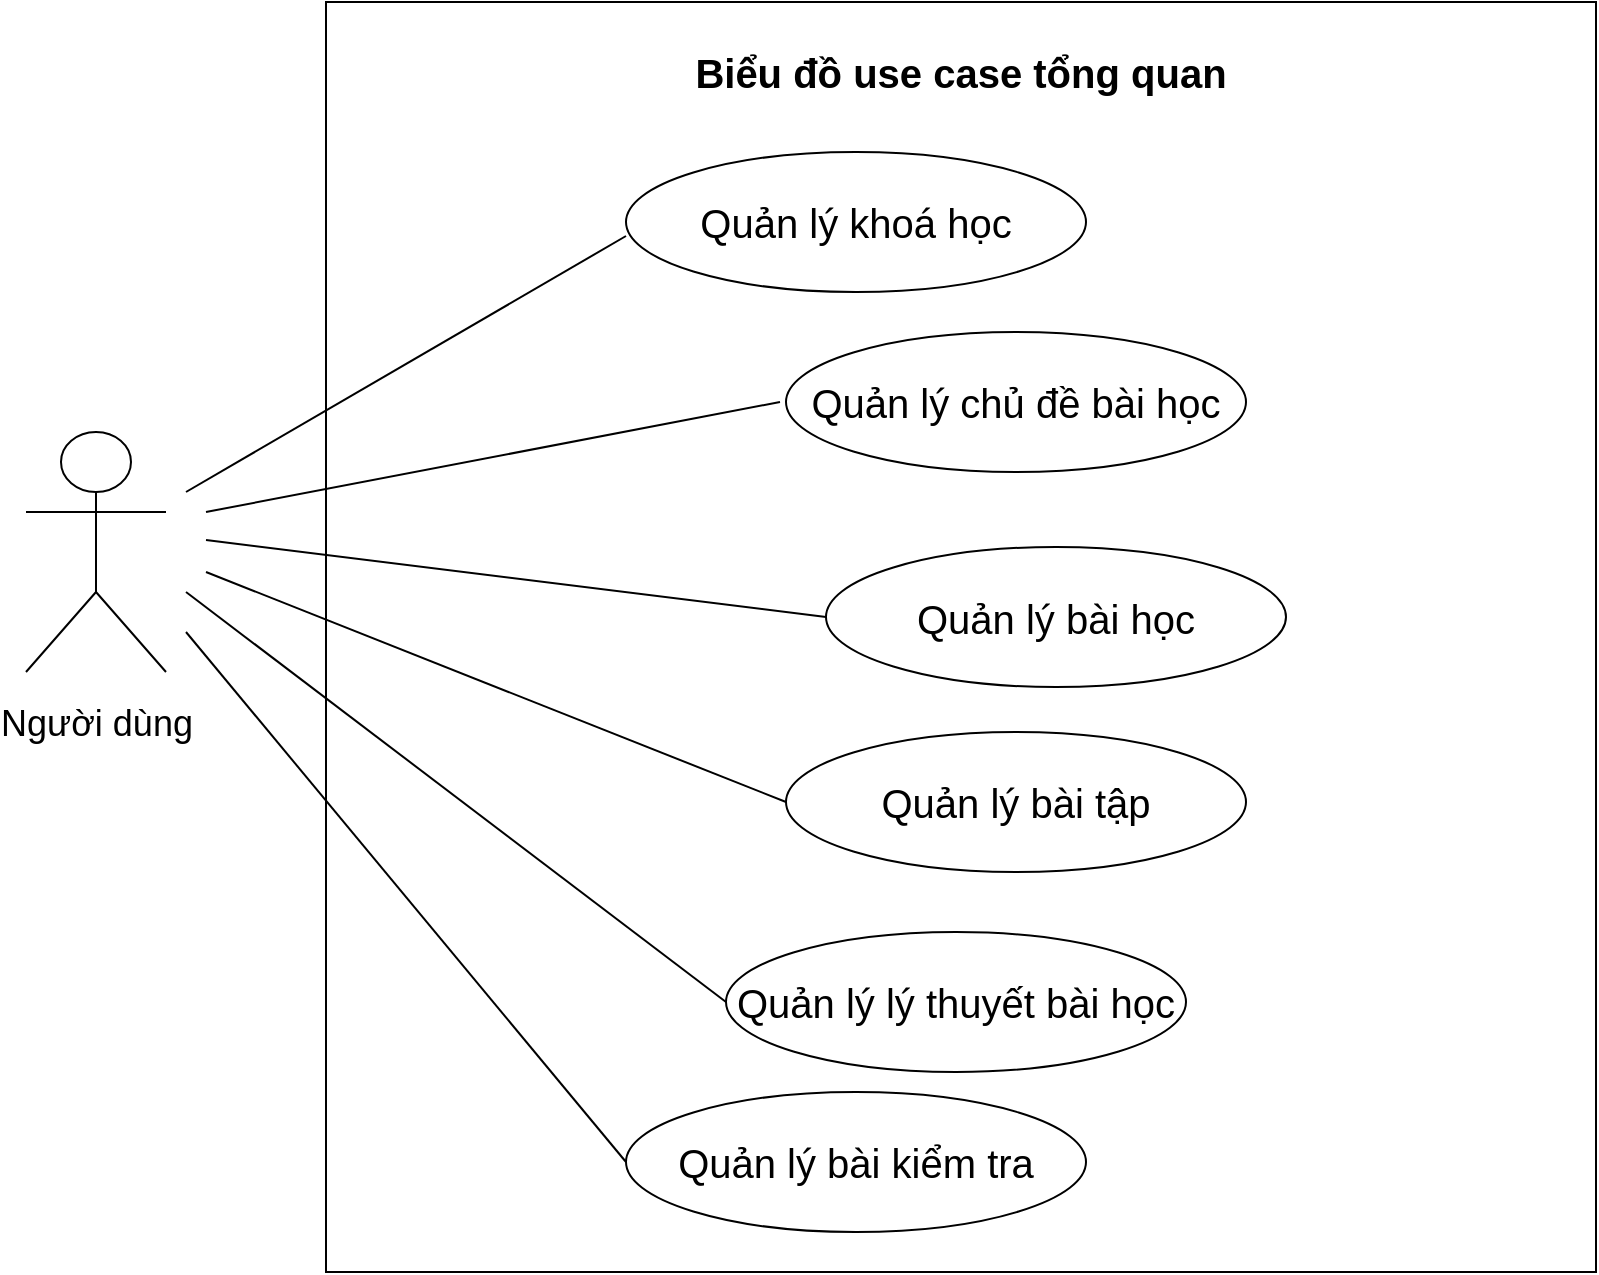 <mxfile version="14.7.1" type="github" pages="3">
  <diagram id="whfnYBVNKAkleeC9wQLp" name="Usecase tổng quan">
    <mxGraphModel dx="1422" dy="762" grid="1" gridSize="10" guides="1" tooltips="1" connect="1" arrows="1" fold="1" page="1" pageScale="1" pageWidth="827" pageHeight="1169" math="0" shadow="0">
      <root>
        <mxCell id="0" />
        <mxCell id="1" parent="0" />
        <mxCell id="3h3Mkb4WcydVICCgGBzh-2" value="&lt;h2 style=&quot;font-size: 20px;&quot;&gt;Biểu đồ use case tổng quan&lt;/h2&gt;" style="whiteSpace=wrap;html=1;aspect=fixed;rounded=0;shadow=0;sketch=0;verticalAlign=top;fontSize=20;" parent="1" vertex="1">
          <mxGeometry x="250" y="75" width="635" height="635" as="geometry" />
        </mxCell>
        <mxCell id="3h3Mkb4WcydVICCgGBzh-3" value="&lt;p style=&quot;font-size: 18px ; line-height: 20%&quot;&gt;&lt;font style=&quot;font-size: 18px&quot;&gt;Người &lt;/font&gt;&lt;font style=&quot;font-size: 18px&quot;&gt;dùng&lt;/font&gt;&lt;/p&gt;" style="shape=umlActor;verticalLabelPosition=bottom;verticalAlign=top;html=1;outlineConnect=0;rounded=0;shadow=0;sketch=0;" parent="1" vertex="1">
          <mxGeometry x="100" y="290" width="70" height="120" as="geometry" />
        </mxCell>
        <mxCell id="3h3Mkb4WcydVICCgGBzh-7" value="Quản lý khoá học" style="ellipse;whiteSpace=wrap;html=1;rounded=0;shadow=0;sketch=0;fontSize=20;verticalAlign=middle;align=center;" parent="1" vertex="1">
          <mxGeometry x="400" y="150" width="230" height="70" as="geometry" />
        </mxCell>
        <mxCell id="3h3Mkb4WcydVICCgGBzh-8" value="Quản lý chủ đề bài học" style="ellipse;whiteSpace=wrap;html=1;rounded=0;shadow=0;sketch=0;fontSize=20;verticalAlign=middle;align=center;" parent="1" vertex="1">
          <mxGeometry x="480" y="240" width="230" height="70" as="geometry" />
        </mxCell>
        <mxCell id="3h3Mkb4WcydVICCgGBzh-9" value="Quản lý bài học" style="ellipse;whiteSpace=wrap;html=1;rounded=0;shadow=0;sketch=0;fontSize=20;verticalAlign=middle;align=center;" parent="1" vertex="1">
          <mxGeometry x="500" y="347.5" width="230" height="70" as="geometry" />
        </mxCell>
        <mxCell id="3h3Mkb4WcydVICCgGBzh-10" value="Quản lý bài tập" style="ellipse;whiteSpace=wrap;html=1;rounded=0;shadow=0;sketch=0;fontSize=20;verticalAlign=middle;align=center;" parent="1" vertex="1">
          <mxGeometry x="480" y="440" width="230" height="70" as="geometry" />
        </mxCell>
        <mxCell id="3h3Mkb4WcydVICCgGBzh-11" value="Quản lý lý thuyết bài học" style="ellipse;whiteSpace=wrap;html=1;rounded=0;shadow=0;sketch=0;fontSize=20;verticalAlign=middle;align=center;" parent="1" vertex="1">
          <mxGeometry x="450" y="540" width="230" height="70" as="geometry" />
        </mxCell>
        <mxCell id="3h3Mkb4WcydVICCgGBzh-14" value="" style="endArrow=none;html=1;fontSize=20;entryX=0;entryY=0.5;entryDx=0;entryDy=0;" parent="1" target="3h3Mkb4WcydVICCgGBzh-11" edge="1">
          <mxGeometry width="50" height="50" relative="1" as="geometry">
            <mxPoint x="180" y="370" as="sourcePoint" />
            <mxPoint x="440" y="450" as="targetPoint" />
          </mxGeometry>
        </mxCell>
        <mxCell id="3h3Mkb4WcydVICCgGBzh-15" value="" style="endArrow=none;html=1;fontSize=20;entryX=0;entryY=0.5;entryDx=0;entryDy=0;" parent="1" target="3h3Mkb4WcydVICCgGBzh-9" edge="1">
          <mxGeometry width="50" height="50" relative="1" as="geometry">
            <mxPoint x="190" y="344" as="sourcePoint" />
            <mxPoint x="440" y="450" as="targetPoint" />
          </mxGeometry>
        </mxCell>
        <mxCell id="3h3Mkb4WcydVICCgGBzh-18" value="" style="endArrow=none;html=1;fontSize=20;entryX=0;entryY=0.6;entryDx=0;entryDy=0;entryPerimeter=0;" parent="1" target="3h3Mkb4WcydVICCgGBzh-7" edge="1">
          <mxGeometry width="50" height="50" relative="1" as="geometry">
            <mxPoint x="180" y="320" as="sourcePoint" />
            <mxPoint x="420" y="210" as="targetPoint" />
          </mxGeometry>
        </mxCell>
        <mxCell id="3h3Mkb4WcydVICCgGBzh-19" value="" style="endArrow=none;html=1;fontSize=20;entryX=0;entryY=0.5;entryDx=0;entryDy=0;" parent="1" target="3h3Mkb4WcydVICCgGBzh-10" edge="1">
          <mxGeometry width="50" height="50" relative="1" as="geometry">
            <mxPoint x="190" y="360" as="sourcePoint" />
            <mxPoint x="440" y="450" as="targetPoint" />
          </mxGeometry>
        </mxCell>
        <mxCell id="3h3Mkb4WcydVICCgGBzh-20" value="" style="endArrow=none;html=1;fontSize=20;" parent="1" edge="1">
          <mxGeometry width="50" height="50" relative="1" as="geometry">
            <mxPoint x="190" y="330" as="sourcePoint" />
            <mxPoint x="477" y="275" as="targetPoint" />
          </mxGeometry>
        </mxCell>
        <mxCell id="ZehEn0YLOWC1BHhcYXh3-25" value="Quản lý bài kiểm tra" style="ellipse;whiteSpace=wrap;html=1;rounded=0;shadow=0;sketch=0;fontSize=20;verticalAlign=middle;align=center;" parent="1" vertex="1">
          <mxGeometry x="400" y="620" width="230" height="70" as="geometry" />
        </mxCell>
        <mxCell id="ZehEn0YLOWC1BHhcYXh3-26" value="" style="endArrow=none;html=1;exitX=0;exitY=0.5;exitDx=0;exitDy=0;" parent="1" source="ZehEn0YLOWC1BHhcYXh3-25" edge="1">
          <mxGeometry width="50" height="50" relative="1" as="geometry">
            <mxPoint x="560" y="420" as="sourcePoint" />
            <mxPoint x="180" y="390" as="targetPoint" />
          </mxGeometry>
        </mxCell>
      </root>
    </mxGraphModel>
  </diagram>
  <diagram id="9MI0-MTdx90Eqiew7vrX" name="Phân rã bài tập">
    <mxGraphModel dx="1422" dy="1931" grid="1" gridSize="10" guides="1" tooltips="1" connect="1" arrows="1" fold="1" page="1" pageScale="1" pageWidth="827" pageHeight="1169" math="0" shadow="0">
      <root>
        <mxCell id="qy2Nz0984hNXT2fpwASG-0" />
        <mxCell id="qy2Nz0984hNXT2fpwASG-1" parent="qy2Nz0984hNXT2fpwASG-0" />
        <mxCell id="x0rMcZrpu31WlR4gszl3-0" value="&lt;h2 style=&quot;font-size: 20px&quot;&gt;Quản lý bài tập&lt;/h2&gt;" style="whiteSpace=wrap;html=1;aspect=fixed;rounded=0;shadow=0;sketch=0;verticalAlign=top;fontSize=20;dashed=1;strokeColor=none;" parent="qy2Nz0984hNXT2fpwASG-1" vertex="1">
          <mxGeometry x="270" y="-60" width="990" height="990" as="geometry" />
        </mxCell>
        <mxCell id="x0rMcZrpu31WlR4gszl3-1" value="&lt;p style=&quot;font-size: 18px ; line-height: 20%&quot;&gt;&lt;font style=&quot;font-size: 18px&quot;&gt;Người &lt;/font&gt;&lt;font style=&quot;font-size: 18px&quot;&gt;dùng&lt;/font&gt;&lt;/p&gt;" style="shape=umlActor;verticalLabelPosition=bottom;verticalAlign=top;html=1;outlineConnect=0;rounded=0;shadow=0;sketch=0;" parent="qy2Nz0984hNXT2fpwASG-1" vertex="1">
          <mxGeometry x="100" y="270" width="70" height="120" as="geometry" />
        </mxCell>
        <mxCell id="x0rMcZrpu31WlR4gszl3-2" value="Xoá bài tập" style="ellipse;whiteSpace=wrap;html=1;rounded=0;shadow=0;sketch=0;fontSize=20;verticalAlign=middle;align=center;" parent="qy2Nz0984hNXT2fpwASG-1" vertex="1">
          <mxGeometry x="450" y="40" width="230" height="110" as="geometry" />
        </mxCell>
        <mxCell id="x0rMcZrpu31WlR4gszl3-3" value="Cập nhật bài tập" style="ellipse;whiteSpace=wrap;html=1;rounded=0;shadow=0;sketch=0;fontSize=20;verticalAlign=middle;align=center;" parent="qy2Nz0984hNXT2fpwASG-1" vertex="1">
          <mxGeometry x="450" y="220" width="230" height="110" as="geometry" />
        </mxCell>
        <mxCell id="x0rMcZrpu31WlR4gszl3-4" value="Xem bài tập" style="ellipse;whiteSpace=wrap;html=1;rounded=0;shadow=0;sketch=0;fontSize=20;verticalAlign=middle;align=center;" parent="qy2Nz0984hNXT2fpwASG-1" vertex="1">
          <mxGeometry x="460" y="560" width="230" height="105" as="geometry" />
        </mxCell>
        <mxCell id="x0rMcZrpu31WlR4gszl3-5" value="Tạo mới bài tập" style="ellipse;whiteSpace=wrap;html=1;rounded=0;shadow=0;sketch=0;fontSize=20;verticalAlign=middle;align=center;" parent="qy2Nz0984hNXT2fpwASG-1" vertex="1">
          <mxGeometry x="460" y="390" width="230" height="110" as="geometry" />
        </mxCell>
        <mxCell id="x0rMcZrpu31WlR4gszl3-8" value="" style="endArrow=none;html=1;fontSize=20;entryX=0;entryY=0.5;entryDx=0;entryDy=0;" parent="qy2Nz0984hNXT2fpwASG-1" target="x0rMcZrpu31WlR4gszl3-4" edge="1">
          <mxGeometry width="50" height="50" relative="1" as="geometry">
            <mxPoint x="180" y="370" as="sourcePoint" />
            <mxPoint x="440" y="450" as="targetPoint" />
          </mxGeometry>
        </mxCell>
        <mxCell id="x0rMcZrpu31WlR4gszl3-9" value="" style="endArrow=none;html=1;fontSize=20;entryX=0;entryY=0.6;entryDx=0;entryDy=0;entryPerimeter=0;" parent="qy2Nz0984hNXT2fpwASG-1" target="x0rMcZrpu31WlR4gszl3-2" edge="1">
          <mxGeometry width="50" height="50" relative="1" as="geometry">
            <mxPoint x="180" y="320" as="sourcePoint" />
            <mxPoint x="420" y="210" as="targetPoint" />
          </mxGeometry>
        </mxCell>
        <mxCell id="x0rMcZrpu31WlR4gszl3-10" value="" style="endArrow=none;html=1;fontSize=20;entryX=0;entryY=0.5;entryDx=0;entryDy=0;" parent="qy2Nz0984hNXT2fpwASG-1" target="x0rMcZrpu31WlR4gszl3-5" edge="1">
          <mxGeometry width="50" height="50" relative="1" as="geometry">
            <mxPoint x="200" y="350" as="sourcePoint" />
            <mxPoint x="440" y="450" as="targetPoint" />
          </mxGeometry>
        </mxCell>
        <mxCell id="x0rMcZrpu31WlR4gszl3-11" value="" style="endArrow=none;html=1;fontSize=20;" parent="qy2Nz0984hNXT2fpwASG-1" target="x0rMcZrpu31WlR4gszl3-3" edge="1">
          <mxGeometry width="50" height="50" relative="1" as="geometry">
            <mxPoint x="190" y="330" as="sourcePoint" />
            <mxPoint x="477" y="275" as="targetPoint" />
          </mxGeometry>
        </mxCell>
        <mxCell id="mP0QWUmQ3SHiV0ub-zDb-0" value="Tạo mới bài tập lựa chọn" style="ellipse;whiteSpace=wrap;html=1;rounded=0;shadow=0;sketch=0;fontSize=20;verticalAlign=middle;align=center;" parent="qy2Nz0984hNXT2fpwASG-1" vertex="1">
          <mxGeometry x="880" y="10" width="260" height="100" as="geometry" />
        </mxCell>
        <mxCell id="mP0QWUmQ3SHiV0ub-zDb-1" value="Tạo mới bài tập nối cặp" style="ellipse;whiteSpace=wrap;html=1;rounded=0;shadow=0;sketch=0;fontSize=20;verticalAlign=middle;align=center;" parent="qy2Nz0984hNXT2fpwASG-1" vertex="1">
          <mxGeometry x="970" y="120" width="250" height="120" as="geometry" />
        </mxCell>
        <mxCell id="mP0QWUmQ3SHiV0ub-zDb-2" value="Tạo mới bài tập điền vào chỗ trống" style="ellipse;whiteSpace=wrap;html=1;rounded=0;shadow=0;sketch=0;fontSize=20;verticalAlign=middle;align=center;" parent="qy2Nz0984hNXT2fpwASG-1" vertex="1">
          <mxGeometry x="990" y="270" width="250" height="120" as="geometry" />
        </mxCell>
        <mxCell id="mP0QWUmQ3SHiV0ub-zDb-3" value="Tạo mới bài tập tiếng trong câu" style="ellipse;whiteSpace=wrap;html=1;rounded=0;shadow=0;sketch=0;fontSize=20;verticalAlign=middle;align=center;" parent="qy2Nz0984hNXT2fpwASG-1" vertex="1">
          <mxGeometry x="981" y="402.5" width="260" height="125" as="geometry" />
        </mxCell>
        <mxCell id="mP0QWUmQ3SHiV0ub-zDb-4" value="Tạo mới bài tập thanh điệu" style="ellipse;whiteSpace=wrap;html=1;rounded=0;shadow=0;sketch=0;fontSize=20;verticalAlign=middle;align=center;" parent="qy2Nz0984hNXT2fpwASG-1" vertex="1">
          <mxGeometry x="940" y="547.5" width="280" height="130" as="geometry" />
        </mxCell>
        <mxCell id="mP0QWUmQ3SHiV0ub-zDb-5" value="Tạo mới bài tập thành phần của tiếng" style="ellipse;whiteSpace=wrap;html=1;rounded=0;shadow=0;sketch=0;fontSize=20;verticalAlign=middle;align=center;" parent="qy2Nz0984hNXT2fpwASG-1" vertex="1">
          <mxGeometry x="870" y="690" width="260" height="130" as="geometry" />
        </mxCell>
        <mxCell id="mP0QWUmQ3SHiV0ub-zDb-22" value="" style="endArrow=classic;html=1;dashed=1;exitX=1;exitY=0;exitDx=0;exitDy=0;" parent="qy2Nz0984hNXT2fpwASG-1" source="x0rMcZrpu31WlR4gszl3-5" edge="1">
          <mxGeometry relative="1" as="geometry">
            <mxPoint x="640" y="390" as="sourcePoint" />
            <mxPoint x="880" y="60" as="targetPoint" />
          </mxGeometry>
        </mxCell>
        <mxCell id="mP0QWUmQ3SHiV0ub-zDb-23" value="&amp;lt;&amp;lt;include&amp;gt;&amp;gt;" style="edgeLabel;resizable=0;html=1;align=center;verticalAlign=middle;fontSize=18;fontFamily=Helvetica;" parent="mP0QWUmQ3SHiV0ub-zDb-22" connectable="0" vertex="1">
          <mxGeometry relative="1" as="geometry">
            <mxPoint x="30" y="-45" as="offset" />
          </mxGeometry>
        </mxCell>
        <mxCell id="mP0QWUmQ3SHiV0ub-zDb-24" value="" style="endArrow=classic;html=1;dashed=1;exitX=0.948;exitY=0.245;exitDx=0;exitDy=0;exitPerimeter=0;" parent="qy2Nz0984hNXT2fpwASG-1" source="x0rMcZrpu31WlR4gszl3-5" edge="1">
          <mxGeometry relative="1" as="geometry">
            <mxPoint x="666.317" y="416.109" as="sourcePoint" />
            <mxPoint x="980" y="170" as="targetPoint" />
          </mxGeometry>
        </mxCell>
        <mxCell id="mP0QWUmQ3SHiV0ub-zDb-25" value="&amp;lt;&amp;lt;include&amp;gt;&amp;gt;" style="edgeLabel;resizable=0;html=1;align=center;verticalAlign=middle;fontSize=18;fontFamily=Helvetica;" parent="mP0QWUmQ3SHiV0ub-zDb-24" connectable="0" vertex="1">
          <mxGeometry relative="1" as="geometry">
            <mxPoint x="41" y="-33" as="offset" />
          </mxGeometry>
        </mxCell>
        <mxCell id="mP0QWUmQ3SHiV0ub-zDb-26" value="" style="endArrow=classic;html=1;dashed=1;exitX=0.991;exitY=0.318;exitDx=0;exitDy=0;entryX=0;entryY=0.5;entryDx=0;entryDy=0;exitPerimeter=0;" parent="qy2Nz0984hNXT2fpwASG-1" source="x0rMcZrpu31WlR4gszl3-5" target="mP0QWUmQ3SHiV0ub-zDb-2" edge="1">
          <mxGeometry relative="1" as="geometry">
            <mxPoint x="676.317" y="426.109" as="sourcePoint" />
            <mxPoint x="900" y="80" as="targetPoint" />
          </mxGeometry>
        </mxCell>
        <mxCell id="mP0QWUmQ3SHiV0ub-zDb-27" value="&amp;lt;&amp;lt;include&amp;gt;&amp;gt;" style="edgeLabel;resizable=0;html=1;align=center;verticalAlign=middle;fontSize=18;fontFamily=Helvetica;" parent="mP0QWUmQ3SHiV0ub-zDb-26" connectable="0" vertex="1">
          <mxGeometry relative="1" as="geometry">
            <mxPoint x="41" y="-18" as="offset" />
          </mxGeometry>
        </mxCell>
        <mxCell id="mP0QWUmQ3SHiV0ub-zDb-28" value="" style="endArrow=classic;html=1;dashed=1;" parent="qy2Nz0984hNXT2fpwASG-1" target="mP0QWUmQ3SHiV0ub-zDb-3" edge="1">
          <mxGeometry relative="1" as="geometry">
            <mxPoint x="690" y="440" as="sourcePoint" />
            <mxPoint x="910" y="90" as="targetPoint" />
          </mxGeometry>
        </mxCell>
        <mxCell id="mP0QWUmQ3SHiV0ub-zDb-29" value="&amp;lt;&amp;lt;include&amp;gt;&amp;gt;" style="edgeLabel;resizable=0;html=1;align=center;verticalAlign=middle;fontSize=18;fontFamily=Helvetica;" parent="mP0QWUmQ3SHiV0ub-zDb-28" connectable="0" vertex="1">
          <mxGeometry relative="1" as="geometry">
            <mxPoint x="-9" y="-4" as="offset" />
          </mxGeometry>
        </mxCell>
        <mxCell id="mP0QWUmQ3SHiV0ub-zDb-30" value="" style="endArrow=classic;html=1;dashed=1;exitX=0.987;exitY=0.655;exitDx=0;exitDy=0;exitPerimeter=0;" parent="qy2Nz0984hNXT2fpwASG-1" source="x0rMcZrpu31WlR4gszl3-5" edge="1">
          <mxGeometry relative="1" as="geometry">
            <mxPoint x="690" y="470" as="sourcePoint" />
            <mxPoint x="950" y="620" as="targetPoint" />
          </mxGeometry>
        </mxCell>
        <mxCell id="mP0QWUmQ3SHiV0ub-zDb-31" value="&amp;lt;&amp;lt;include&amp;gt;&amp;gt;" style="edgeLabel;resizable=0;html=1;align=center;verticalAlign=middle;fontSize=18;fontFamily=Helvetica;" parent="mP0QWUmQ3SHiV0ub-zDb-30" connectable="0" vertex="1">
          <mxGeometry relative="1" as="geometry">
            <mxPoint x="22" y="9" as="offset" />
          </mxGeometry>
        </mxCell>
        <mxCell id="mP0QWUmQ3SHiV0ub-zDb-32" value="" style="endArrow=classic;html=1;dashed=1;exitX=0.896;exitY=0.809;exitDx=0;exitDy=0;entryX=-0.012;entryY=0.554;entryDx=0;entryDy=0;entryPerimeter=0;exitPerimeter=0;" parent="qy2Nz0984hNXT2fpwASG-1" source="x0rMcZrpu31WlR4gszl3-5" target="mP0QWUmQ3SHiV0ub-zDb-5" edge="1">
          <mxGeometry relative="1" as="geometry">
            <mxPoint x="706.317" y="456.109" as="sourcePoint" />
            <mxPoint x="930" y="110" as="targetPoint" />
          </mxGeometry>
        </mxCell>
        <mxCell id="mP0QWUmQ3SHiV0ub-zDb-33" value="&amp;lt;&amp;lt;include&amp;gt;&amp;gt;" style="edgeLabel;resizable=0;html=1;align=center;verticalAlign=middle;fontSize=18;fontFamily=Helvetica;" parent="mP0QWUmQ3SHiV0ub-zDb-32" connectable="0" vertex="1">
          <mxGeometry relative="1" as="geometry">
            <mxPoint x="13" y="29" as="offset" />
          </mxGeometry>
        </mxCell>
      </root>
    </mxGraphModel>
  </diagram>
  <diagram id="-orWb8D1F3olyD4PdcY4" name="Page-3">
    <mxGraphModel dx="1422" dy="1862" grid="1" gridSize="10" guides="1" tooltips="1" connect="1" arrows="1" fold="1" page="1" pageScale="1" pageWidth="850" pageHeight="1100" math="0" shadow="0">
      <root>
        <mxCell id="YO8HPOP76xYqDVY_oHqS-0" />
        <mxCell id="YO8HPOP76xYqDVY_oHqS-1" parent="YO8HPOP76xYqDVY_oHqS-0" />
        <mxCell id="YO8HPOP76xYqDVY_oHqS-2" value="&lt;h2 style=&quot;font-size: 20px&quot;&gt;Quản lý bài kiểm tra&lt;/h2&gt;" style="whiteSpace=wrap;html=1;aspect=fixed;rounded=0;shadow=0;sketch=0;verticalAlign=top;fontSize=20;dashed=1;strokeColor=none;" vertex="1" parent="YO8HPOP76xYqDVY_oHqS-1">
          <mxGeometry x="270" y="-70" width="1020" height="1020" as="geometry" />
        </mxCell>
        <mxCell id="YO8HPOP76xYqDVY_oHqS-3" value="&lt;p style=&quot;font-size: 18px ; line-height: 20%&quot;&gt;&lt;font style=&quot;font-size: 18px&quot;&gt;Người &lt;/font&gt;&lt;font style=&quot;font-size: 18px&quot;&gt;dùng&lt;/font&gt;&lt;/p&gt;" style="shape=umlActor;verticalLabelPosition=bottom;verticalAlign=top;html=1;outlineConnect=0;rounded=0;shadow=0;sketch=0;" vertex="1" parent="YO8HPOP76xYqDVY_oHqS-1">
          <mxGeometry x="100" y="270" width="70" height="120" as="geometry" />
        </mxCell>
        <mxCell id="YO8HPOP76xYqDVY_oHqS-4" value="Xoá bài kiểm tra" style="ellipse;whiteSpace=wrap;html=1;rounded=0;shadow=0;sketch=0;fontSize=20;verticalAlign=middle;align=center;" vertex="1" parent="YO8HPOP76xYqDVY_oHqS-1">
          <mxGeometry x="330" y="55" width="230" height="110" as="geometry" />
        </mxCell>
        <mxCell id="YO8HPOP76xYqDVY_oHqS-5" value="Cập nhật bài kiểm tra" style="ellipse;whiteSpace=wrap;html=1;rounded=0;shadow=0;sketch=0;fontSize=20;verticalAlign=middle;align=center;" vertex="1" parent="YO8HPOP76xYqDVY_oHqS-1">
          <mxGeometry x="340" y="190" width="230" height="110" as="geometry" />
        </mxCell>
        <mxCell id="YO8HPOP76xYqDVY_oHqS-6" value="Xem bài kiểm tra" style="ellipse;whiteSpace=wrap;html=1;rounded=0;shadow=0;sketch=0;fontSize=20;verticalAlign=middle;align=center;" vertex="1" parent="YO8HPOP76xYqDVY_oHqS-1">
          <mxGeometry x="330" y="460" width="230" height="105" as="geometry" />
        </mxCell>
        <mxCell id="YO8HPOP76xYqDVY_oHqS-7" value="Tạo mới bài kiểm tra" style="ellipse;whiteSpace=wrap;html=1;rounded=0;shadow=0;sketch=0;fontSize=20;verticalAlign=middle;align=center;" vertex="1" parent="YO8HPOP76xYqDVY_oHqS-1">
          <mxGeometry x="330" y="315" width="230" height="110" as="geometry" />
        </mxCell>
        <mxCell id="YO8HPOP76xYqDVY_oHqS-8" value="" style="endArrow=none;html=1;fontSize=20;entryX=0;entryY=0.5;entryDx=0;entryDy=0;" edge="1" parent="YO8HPOP76xYqDVY_oHqS-1" target="YO8HPOP76xYqDVY_oHqS-6">
          <mxGeometry width="50" height="50" relative="1" as="geometry">
            <mxPoint x="180" y="370" as="sourcePoint" />
            <mxPoint x="440" y="450" as="targetPoint" />
          </mxGeometry>
        </mxCell>
        <mxCell id="YO8HPOP76xYqDVY_oHqS-9" value="" style="endArrow=none;html=1;fontSize=20;entryX=0;entryY=0.6;entryDx=0;entryDy=0;entryPerimeter=0;" edge="1" parent="YO8HPOP76xYqDVY_oHqS-1" target="YO8HPOP76xYqDVY_oHqS-4">
          <mxGeometry width="50" height="50" relative="1" as="geometry">
            <mxPoint x="180" y="320" as="sourcePoint" />
            <mxPoint x="420" y="210" as="targetPoint" />
          </mxGeometry>
        </mxCell>
        <mxCell id="YO8HPOP76xYqDVY_oHqS-10" value="" style="endArrow=none;html=1;fontSize=20;entryX=0;entryY=0.5;entryDx=0;entryDy=0;" edge="1" parent="YO8HPOP76xYqDVY_oHqS-1" target="YO8HPOP76xYqDVY_oHqS-7">
          <mxGeometry width="50" height="50" relative="1" as="geometry">
            <mxPoint x="200" y="350" as="sourcePoint" />
            <mxPoint x="440" y="450" as="targetPoint" />
          </mxGeometry>
        </mxCell>
        <mxCell id="YO8HPOP76xYqDVY_oHqS-11" value="" style="endArrow=none;html=1;fontSize=20;" edge="1" parent="YO8HPOP76xYqDVY_oHqS-1" target="YO8HPOP76xYqDVY_oHqS-5">
          <mxGeometry width="50" height="50" relative="1" as="geometry">
            <mxPoint x="190" y="330" as="sourcePoint" />
            <mxPoint x="477" y="275" as="targetPoint" />
          </mxGeometry>
        </mxCell>
        <mxCell id="YO8HPOP76xYqDVY_oHqS-14" value="Tạo mới bài kiểm tra chương" style="ellipse;whiteSpace=wrap;html=1;rounded=0;shadow=0;sketch=0;fontSize=20;verticalAlign=middle;align=center;" vertex="1" parent="YO8HPOP76xYqDVY_oHqS-1">
          <mxGeometry x="650" y="160" width="250" height="120" as="geometry" />
        </mxCell>
        <mxCell id="YO8HPOP76xYqDVY_oHqS-15" value="Tạo mới bài kiểm tra chủ đề bài học" style="ellipse;whiteSpace=wrap;html=1;rounded=0;shadow=0;sketch=0;fontSize=20;verticalAlign=middle;align=center;" vertex="1" parent="YO8HPOP76xYqDVY_oHqS-1">
          <mxGeometry x="620" y="425" width="260" height="125" as="geometry" />
        </mxCell>
        <mxCell id="YO8HPOP76xYqDVY_oHqS-22" value="" style="endArrow=classic;html=1;dashed=1;exitX=0.991;exitY=0.318;exitDx=0;exitDy=0;entryX=0;entryY=0.5;entryDx=0;entryDy=0;exitPerimeter=0;" edge="1" parent="YO8HPOP76xYqDVY_oHqS-1" source="YO8HPOP76xYqDVY_oHqS-7" target="YO8HPOP76xYqDVY_oHqS-14">
          <mxGeometry relative="1" as="geometry">
            <mxPoint x="676.317" y="426.109" as="sourcePoint" />
            <mxPoint x="900" y="80" as="targetPoint" />
          </mxGeometry>
        </mxCell>
        <mxCell id="YO8HPOP76xYqDVY_oHqS-23" value="&amp;lt;&amp;lt;include&amp;gt;&amp;gt;" style="edgeLabel;resizable=0;html=1;align=center;verticalAlign=middle;fontSize=18;fontFamily=Helvetica;" connectable="0" vertex="1" parent="YO8HPOP76xYqDVY_oHqS-22">
          <mxGeometry relative="1" as="geometry">
            <mxPoint x="6" as="offset" />
          </mxGeometry>
        </mxCell>
        <mxCell id="YO8HPOP76xYqDVY_oHqS-24" value="" style="endArrow=classic;html=1;dashed=1;entryX=0;entryY=0.5;entryDx=0;entryDy=0;" edge="1" parent="YO8HPOP76xYqDVY_oHqS-1" target="YO8HPOP76xYqDVY_oHqS-15" source="YO8HPOP76xYqDVY_oHqS-7">
          <mxGeometry relative="1" as="geometry">
            <mxPoint x="690" y="440" as="sourcePoint" />
            <mxPoint x="910" y="90" as="targetPoint" />
          </mxGeometry>
        </mxCell>
        <mxCell id="YO8HPOP76xYqDVY_oHqS-25" value="&amp;lt;&amp;lt;include&amp;gt;&amp;gt;" style="edgeLabel;resizable=0;html=1;align=center;verticalAlign=middle;fontSize=18;fontFamily=Helvetica;" connectable="0" vertex="1" parent="YO8HPOP76xYqDVY_oHqS-24">
          <mxGeometry relative="1" as="geometry">
            <mxPoint x="-1" y="-2" as="offset" />
          </mxGeometry>
        </mxCell>
        <mxCell id="CmRWtLVWMsUUENjebDa3-0" value="Tạo mới bài kiểm tra chương" style="ellipse;whiteSpace=wrap;html=1;rounded=0;shadow=0;sketch=0;fontSize=20;verticalAlign=middle;align=center;" vertex="1" parent="YO8HPOP76xYqDVY_oHqS-1">
          <mxGeometry x="1000" y="50" width="250" height="120" as="geometry" />
        </mxCell>
        <mxCell id="CmRWtLVWMsUUENjebDa3-1" value="Tạo mới bài kiểm tra chương" style="ellipse;whiteSpace=wrap;html=1;rounded=0;shadow=0;sketch=0;fontSize=20;verticalAlign=middle;align=center;" vertex="1" parent="YO8HPOP76xYqDVY_oHqS-1">
          <mxGeometry x="1030" y="240" width="250" height="120" as="geometry" />
        </mxCell>
        <mxCell id="CmRWtLVWMsUUENjebDa3-2" value="Tạo mới bài kiểm tra chương" style="ellipse;whiteSpace=wrap;html=1;rounded=0;shadow=0;sketch=0;fontSize=20;verticalAlign=middle;align=center;" vertex="1" parent="YO8HPOP76xYqDVY_oHqS-1">
          <mxGeometry x="1040" y="400" width="250" height="120" as="geometry" />
        </mxCell>
        <mxCell id="CmRWtLVWMsUUENjebDa3-3" value="Tạo mới bài kiểm tra chương" style="ellipse;whiteSpace=wrap;html=1;rounded=0;shadow=0;sketch=0;fontSize=20;verticalAlign=middle;align=center;" vertex="1" parent="YO8HPOP76xYqDVY_oHqS-1">
          <mxGeometry x="1025" y="540" width="250" height="120" as="geometry" />
        </mxCell>
        <mxCell id="CmRWtLVWMsUUENjebDa3-4" value="" style="endArrow=classic;html=1;dashed=1;exitX=0.992;exitY=0.442;exitDx=0;exitDy=0;exitPerimeter=0;entryX=0;entryY=0.5;entryDx=0;entryDy=0;" edge="1" parent="YO8HPOP76xYqDVY_oHqS-1" source="YO8HPOP76xYqDVY_oHqS-14" target="CmRWtLVWMsUUENjebDa3-0">
          <mxGeometry relative="1" as="geometry">
            <mxPoint x="898" y="190" as="sourcePoint" />
            <mxPoint x="970" y="80" as="targetPoint" />
          </mxGeometry>
        </mxCell>
        <mxCell id="CmRWtLVWMsUUENjebDa3-5" value="&amp;lt;&amp;lt;include&amp;gt;&amp;gt;" style="edgeLabel;resizable=0;html=1;align=center;verticalAlign=middle;fontSize=18;fontFamily=Helvetica;" connectable="0" vertex="1" parent="CmRWtLVWMsUUENjebDa3-4">
          <mxGeometry relative="1" as="geometry">
            <mxPoint x="6" as="offset" />
          </mxGeometry>
        </mxCell>
        <mxCell id="CmRWtLVWMsUUENjebDa3-6" value="" style="endArrow=classic;html=1;dashed=1;exitX=1;exitY=0.5;exitDx=0;exitDy=0;entryX=0;entryY=0.5;entryDx=0;entryDy=0;" edge="1" parent="YO8HPOP76xYqDVY_oHqS-1" source="YO8HPOP76xYqDVY_oHqS-15" target="CmRWtLVWMsUUENjebDa3-2">
          <mxGeometry relative="1" as="geometry">
            <mxPoint x="910" y="499.98" as="sourcePoint" />
            <mxPoint x="1022.07" y="380" as="targetPoint" />
          </mxGeometry>
        </mxCell>
        <mxCell id="CmRWtLVWMsUUENjebDa3-7" value="&amp;lt;&amp;lt;include&amp;gt;&amp;gt;" style="edgeLabel;resizable=0;html=1;align=center;verticalAlign=middle;fontSize=18;fontFamily=Helvetica;" connectable="0" vertex="1" parent="CmRWtLVWMsUUENjebDa3-6">
          <mxGeometry relative="1" as="geometry">
            <mxPoint x="6" as="offset" />
          </mxGeometry>
        </mxCell>
        <mxCell id="CmRWtLVWMsUUENjebDa3-10" value="" style="endArrow=classic;html=1;dashed=1;exitX=0.988;exitY=0.683;exitDx=0;exitDy=0;entryX=0;entryY=0.5;entryDx=0;entryDy=0;exitPerimeter=0;" edge="1" parent="YO8HPOP76xYqDVY_oHqS-1" source="YO8HPOP76xYqDVY_oHqS-14" target="CmRWtLVWMsUUENjebDa3-1">
          <mxGeometry relative="1" as="geometry">
            <mxPoint x="887.93" y="409.98" as="sourcePoint" />
            <mxPoint x="1000" y="290" as="targetPoint" />
          </mxGeometry>
        </mxCell>
        <mxCell id="CmRWtLVWMsUUENjebDa3-11" value="&amp;lt;&amp;lt;include&amp;gt;&amp;gt;" style="edgeLabel;resizable=0;html=1;align=center;verticalAlign=middle;fontSize=18;fontFamily=Helvetica;" connectable="0" vertex="1" parent="CmRWtLVWMsUUENjebDa3-10">
          <mxGeometry relative="1" as="geometry">
            <mxPoint x="6" as="offset" />
          </mxGeometry>
        </mxCell>
        <mxCell id="CmRWtLVWMsUUENjebDa3-12" value="" style="endArrow=classic;html=1;dashed=1;exitX=0.958;exitY=0.704;exitDx=0;exitDy=0;entryX=0;entryY=0.5;entryDx=0;entryDy=0;exitPerimeter=0;" edge="1" parent="YO8HPOP76xYqDVY_oHqS-1" source="YO8HPOP76xYqDVY_oHqS-15" target="CmRWtLVWMsUUENjebDa3-3">
          <mxGeometry relative="1" as="geometry">
            <mxPoint x="597.93" y="389.98" as="sourcePoint" />
            <mxPoint x="710" y="270" as="targetPoint" />
          </mxGeometry>
        </mxCell>
        <mxCell id="CmRWtLVWMsUUENjebDa3-13" value="&amp;lt;&amp;lt;include&amp;gt;&amp;gt;" style="edgeLabel;resizable=0;html=1;align=center;verticalAlign=middle;fontSize=18;fontFamily=Helvetica;" connectable="0" vertex="1" parent="CmRWtLVWMsUUENjebDa3-12">
          <mxGeometry relative="1" as="geometry">
            <mxPoint x="6" as="offset" />
          </mxGeometry>
        </mxCell>
      </root>
    </mxGraphModel>
  </diagram>
</mxfile>
